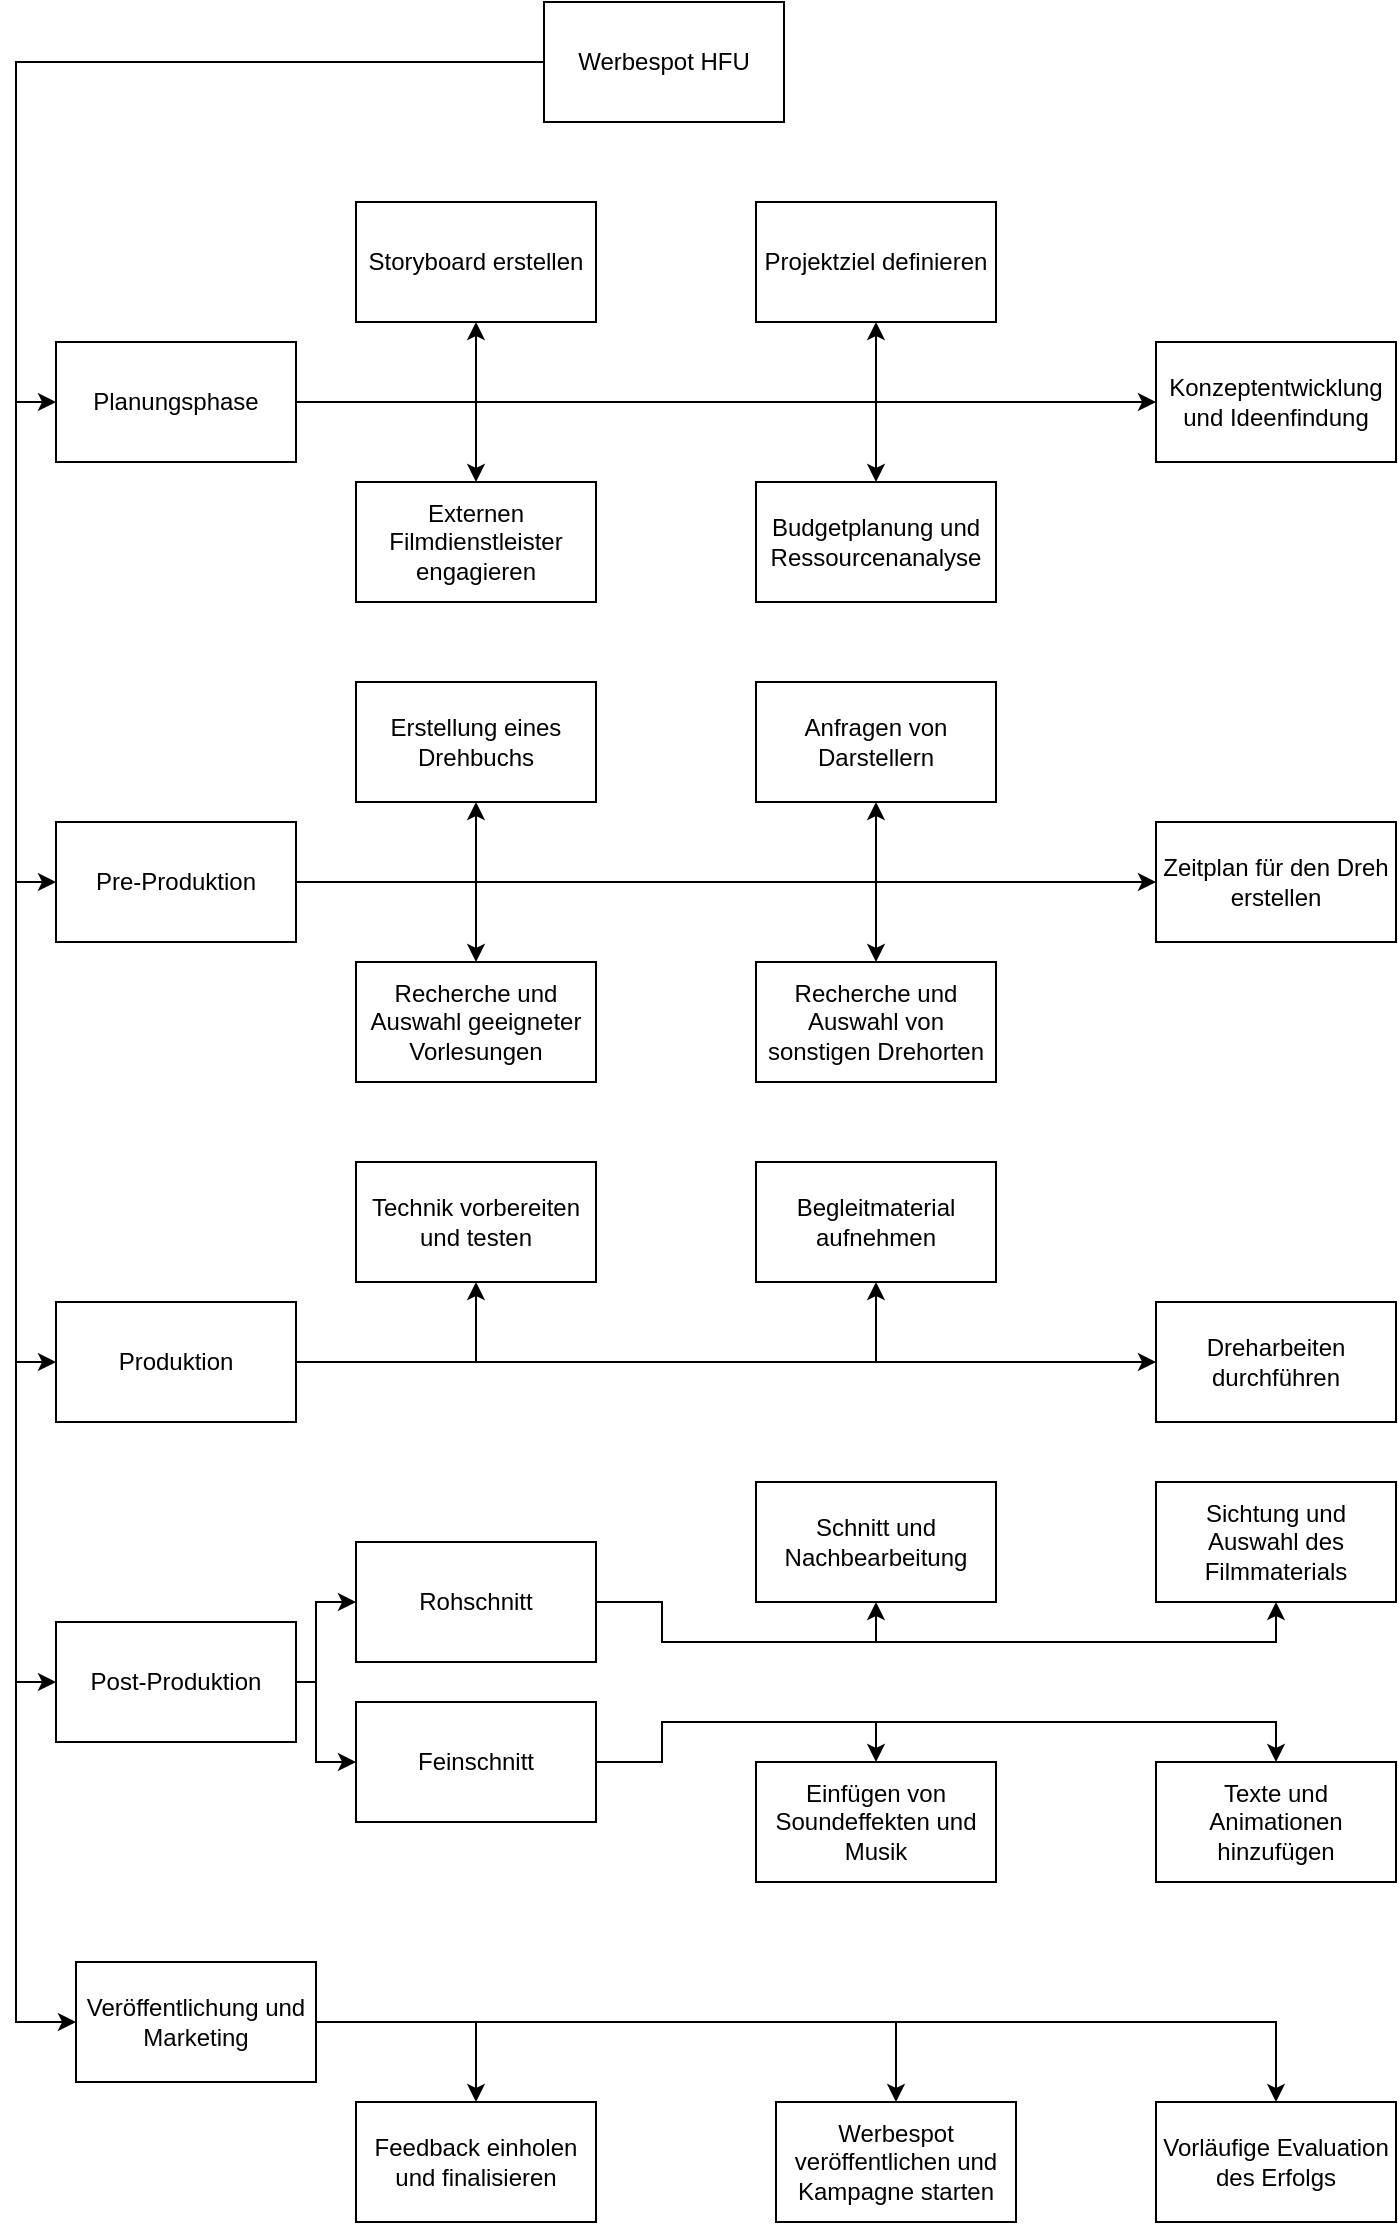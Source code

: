 <mxfile version="25.0.1">
  <diagram name="Seite-1" id="-RkgGW7811Z0LGyBiH7x">
    <mxGraphModel dx="948" dy="960" grid="1" gridSize="10" guides="1" tooltips="1" connect="1" arrows="1" fold="1" page="1" pageScale="1" pageWidth="827" pageHeight="1169" math="0" shadow="0">
      <root>
        <mxCell id="0" />
        <mxCell id="1" parent="0" />
        <mxCell id="VMfmg8et39PvQThMeTDz-4" value="" style="edgeStyle=orthogonalEdgeStyle;rounded=0;orthogonalLoop=1;jettySize=auto;html=1;" edge="1" parent="1" source="VMfmg8et39PvQThMeTDz-1" target="VMfmg8et39PvQThMeTDz-3">
          <mxGeometry relative="1" as="geometry">
            <Array as="points">
              <mxPoint x="30" y="70" />
              <mxPoint x="30" y="240" />
            </Array>
          </mxGeometry>
        </mxCell>
        <mxCell id="VMfmg8et39PvQThMeTDz-6" value="" style="edgeStyle=orthogonalEdgeStyle;rounded=0;orthogonalLoop=1;jettySize=auto;html=1;" edge="1" parent="1" source="VMfmg8et39PvQThMeTDz-1" target="VMfmg8et39PvQThMeTDz-5">
          <mxGeometry relative="1" as="geometry">
            <Array as="points">
              <mxPoint x="30" y="70" />
              <mxPoint x="30" y="480" />
            </Array>
          </mxGeometry>
        </mxCell>
        <mxCell id="VMfmg8et39PvQThMeTDz-8" value="" style="edgeStyle=orthogonalEdgeStyle;rounded=0;orthogonalLoop=1;jettySize=auto;html=1;" edge="1" parent="1" source="VMfmg8et39PvQThMeTDz-1" target="VMfmg8et39PvQThMeTDz-7">
          <mxGeometry relative="1" as="geometry">
            <Array as="points">
              <mxPoint x="30" y="70" />
              <mxPoint x="30" y="720" />
            </Array>
          </mxGeometry>
        </mxCell>
        <mxCell id="VMfmg8et39PvQThMeTDz-10" value="" style="edgeStyle=orthogonalEdgeStyle;rounded=0;orthogonalLoop=1;jettySize=auto;html=1;" edge="1" parent="1" source="VMfmg8et39PvQThMeTDz-1" target="VMfmg8et39PvQThMeTDz-9">
          <mxGeometry relative="1" as="geometry">
            <Array as="points">
              <mxPoint x="30" y="70" />
              <mxPoint x="30" y="880" />
            </Array>
          </mxGeometry>
        </mxCell>
        <mxCell id="VMfmg8et39PvQThMeTDz-12" value="" style="edgeStyle=orthogonalEdgeStyle;rounded=0;orthogonalLoop=1;jettySize=auto;html=1;" edge="1" parent="1" source="VMfmg8et39PvQThMeTDz-1" target="VMfmg8et39PvQThMeTDz-11">
          <mxGeometry relative="1" as="geometry">
            <Array as="points">
              <mxPoint x="30" y="70" />
              <mxPoint x="30" y="1050" />
            </Array>
          </mxGeometry>
        </mxCell>
        <mxCell id="VMfmg8et39PvQThMeTDz-1" value="Werbespot HFU" style="rounded=0;whiteSpace=wrap;html=1;" vertex="1" parent="1">
          <mxGeometry x="294" y="40" width="120" height="60" as="geometry" />
        </mxCell>
        <mxCell id="VMfmg8et39PvQThMeTDz-15" value="" style="edgeStyle=orthogonalEdgeStyle;rounded=0;orthogonalLoop=1;jettySize=auto;html=1;entryX=0.5;entryY=1;entryDx=0;entryDy=0;" edge="1" parent="1" source="VMfmg8et39PvQThMeTDz-3" target="VMfmg8et39PvQThMeTDz-13">
          <mxGeometry relative="1" as="geometry">
            <Array as="points">
              <mxPoint x="460" y="240" />
            </Array>
          </mxGeometry>
        </mxCell>
        <mxCell id="VMfmg8et39PvQThMeTDz-18" value="" style="edgeStyle=orthogonalEdgeStyle;rounded=0;orthogonalLoop=1;jettySize=auto;html=1;entryX=0.5;entryY=0;entryDx=0;entryDy=0;" edge="1" parent="1" source="VMfmg8et39PvQThMeTDz-3" target="VMfmg8et39PvQThMeTDz-17">
          <mxGeometry relative="1" as="geometry">
            <Array as="points">
              <mxPoint x="460" y="240" />
            </Array>
          </mxGeometry>
        </mxCell>
        <mxCell id="VMfmg8et39PvQThMeTDz-20" value="" style="edgeStyle=orthogonalEdgeStyle;rounded=0;orthogonalLoop=1;jettySize=auto;html=1;" edge="1" parent="1" source="VMfmg8et39PvQThMeTDz-3" target="VMfmg8et39PvQThMeTDz-19">
          <mxGeometry relative="1" as="geometry">
            <Array as="points">
              <mxPoint x="260" y="240" />
            </Array>
          </mxGeometry>
        </mxCell>
        <mxCell id="VMfmg8et39PvQThMeTDz-22" value="" style="edgeStyle=orthogonalEdgeStyle;rounded=0;orthogonalLoop=1;jettySize=auto;html=1;" edge="1" parent="1" source="VMfmg8et39PvQThMeTDz-3" target="VMfmg8et39PvQThMeTDz-21">
          <mxGeometry relative="1" as="geometry">
            <Array as="points">
              <mxPoint x="390" y="240" />
              <mxPoint x="390" y="240" />
            </Array>
          </mxGeometry>
        </mxCell>
        <mxCell id="VMfmg8et39PvQThMeTDz-24" value="" style="edgeStyle=orthogonalEdgeStyle;rounded=0;orthogonalLoop=1;jettySize=auto;html=1;exitX=1;exitY=0.5;exitDx=0;exitDy=0;" edge="1" parent="1" source="VMfmg8et39PvQThMeTDz-3" target="VMfmg8et39PvQThMeTDz-23">
          <mxGeometry relative="1" as="geometry">
            <Array as="points">
              <mxPoint x="260" y="240" />
            </Array>
          </mxGeometry>
        </mxCell>
        <mxCell id="VMfmg8et39PvQThMeTDz-3" value="Planungsphase" style="whiteSpace=wrap;html=1;rounded=0;" vertex="1" parent="1">
          <mxGeometry x="50" y="210" width="120" height="60" as="geometry" />
        </mxCell>
        <mxCell id="VMfmg8et39PvQThMeTDz-26" value="" style="edgeStyle=orthogonalEdgeStyle;rounded=0;orthogonalLoop=1;jettySize=auto;html=1;" edge="1" parent="1" source="VMfmg8et39PvQThMeTDz-5" target="VMfmg8et39PvQThMeTDz-25">
          <mxGeometry relative="1" as="geometry">
            <Array as="points">
              <mxPoint x="260" y="480" />
            </Array>
          </mxGeometry>
        </mxCell>
        <mxCell id="VMfmg8et39PvQThMeTDz-29" value="" style="edgeStyle=orthogonalEdgeStyle;rounded=0;orthogonalLoop=1;jettySize=auto;html=1;" edge="1" parent="1" source="VMfmg8et39PvQThMeTDz-5" target="VMfmg8et39PvQThMeTDz-28">
          <mxGeometry relative="1" as="geometry" />
        </mxCell>
        <mxCell id="VMfmg8et39PvQThMeTDz-31" value="" style="edgeStyle=orthogonalEdgeStyle;rounded=0;orthogonalLoop=1;jettySize=auto;html=1;" edge="1" parent="1" source="VMfmg8et39PvQThMeTDz-5" target="VMfmg8et39PvQThMeTDz-30">
          <mxGeometry relative="1" as="geometry" />
        </mxCell>
        <mxCell id="VMfmg8et39PvQThMeTDz-33" value="" style="edgeStyle=orthogonalEdgeStyle;rounded=0;orthogonalLoop=1;jettySize=auto;html=1;" edge="1" parent="1" source="VMfmg8et39PvQThMeTDz-5" target="VMfmg8et39PvQThMeTDz-32">
          <mxGeometry relative="1" as="geometry" />
        </mxCell>
        <mxCell id="VMfmg8et39PvQThMeTDz-35" value="" style="edgeStyle=orthogonalEdgeStyle;rounded=0;orthogonalLoop=1;jettySize=auto;html=1;" edge="1" parent="1" source="VMfmg8et39PvQThMeTDz-5" target="VMfmg8et39PvQThMeTDz-34">
          <mxGeometry relative="1" as="geometry" />
        </mxCell>
        <mxCell id="VMfmg8et39PvQThMeTDz-5" value="Pre-Produktion" style="rounded=0;whiteSpace=wrap;html=1;" vertex="1" parent="1">
          <mxGeometry x="50" y="450" width="120" height="60" as="geometry" />
        </mxCell>
        <mxCell id="VMfmg8et39PvQThMeTDz-37" value="" style="edgeStyle=orthogonalEdgeStyle;rounded=0;orthogonalLoop=1;jettySize=auto;html=1;" edge="1" parent="1" source="VMfmg8et39PvQThMeTDz-7" target="VMfmg8et39PvQThMeTDz-36">
          <mxGeometry relative="1" as="geometry" />
        </mxCell>
        <mxCell id="VMfmg8et39PvQThMeTDz-39" value="" style="edgeStyle=orthogonalEdgeStyle;rounded=0;orthogonalLoop=1;jettySize=auto;html=1;" edge="1" parent="1" source="VMfmg8et39PvQThMeTDz-7" target="VMfmg8et39PvQThMeTDz-38">
          <mxGeometry relative="1" as="geometry" />
        </mxCell>
        <mxCell id="VMfmg8et39PvQThMeTDz-41" value="" style="edgeStyle=orthogonalEdgeStyle;rounded=0;orthogonalLoop=1;jettySize=auto;html=1;" edge="1" parent="1" source="VMfmg8et39PvQThMeTDz-7" target="VMfmg8et39PvQThMeTDz-40">
          <mxGeometry relative="1" as="geometry" />
        </mxCell>
        <mxCell id="VMfmg8et39PvQThMeTDz-7" value="Produktion" style="whiteSpace=wrap;html=1;rounded=0;" vertex="1" parent="1">
          <mxGeometry x="50" y="690" width="120" height="60" as="geometry" />
        </mxCell>
        <mxCell id="VMfmg8et39PvQThMeTDz-50" value="" style="edgeStyle=orthogonalEdgeStyle;rounded=0;orthogonalLoop=1;jettySize=auto;html=1;" edge="1" parent="1" source="VMfmg8et39PvQThMeTDz-9" target="VMfmg8et39PvQThMeTDz-48">
          <mxGeometry relative="1" as="geometry">
            <Array as="points">
              <mxPoint x="180" y="880" />
              <mxPoint x="180" y="840" />
            </Array>
          </mxGeometry>
        </mxCell>
        <mxCell id="VMfmg8et39PvQThMeTDz-52" value="" style="edgeStyle=orthogonalEdgeStyle;rounded=0;orthogonalLoop=1;jettySize=auto;html=1;" edge="1" parent="1" source="VMfmg8et39PvQThMeTDz-9" target="VMfmg8et39PvQThMeTDz-51">
          <mxGeometry relative="1" as="geometry">
            <Array as="points">
              <mxPoint x="180" y="880" />
              <mxPoint x="180" y="920" />
            </Array>
          </mxGeometry>
        </mxCell>
        <mxCell id="VMfmg8et39PvQThMeTDz-9" value="Post-Produktion" style="rounded=0;whiteSpace=wrap;html=1;" vertex="1" parent="1">
          <mxGeometry x="50" y="850" width="120" height="60" as="geometry" />
        </mxCell>
        <mxCell id="VMfmg8et39PvQThMeTDz-58" value="" style="edgeStyle=orthogonalEdgeStyle;rounded=0;orthogonalLoop=1;jettySize=auto;html=1;" edge="1" parent="1" source="VMfmg8et39PvQThMeTDz-11" target="VMfmg8et39PvQThMeTDz-57">
          <mxGeometry relative="1" as="geometry" />
        </mxCell>
        <mxCell id="VMfmg8et39PvQThMeTDz-60" value="" style="edgeStyle=orthogonalEdgeStyle;rounded=0;orthogonalLoop=1;jettySize=auto;html=1;" edge="1" parent="1" source="VMfmg8et39PvQThMeTDz-11" target="VMfmg8et39PvQThMeTDz-59">
          <mxGeometry relative="1" as="geometry" />
        </mxCell>
        <mxCell id="VMfmg8et39PvQThMeTDz-62" value="" style="edgeStyle=orthogonalEdgeStyle;rounded=0;orthogonalLoop=1;jettySize=auto;html=1;" edge="1" parent="1" source="VMfmg8et39PvQThMeTDz-11" target="VMfmg8et39PvQThMeTDz-61">
          <mxGeometry relative="1" as="geometry" />
        </mxCell>
        <mxCell id="VMfmg8et39PvQThMeTDz-11" value="Veröffentlichung und Marketing" style="rounded=0;whiteSpace=wrap;html=1;" vertex="1" parent="1">
          <mxGeometry x="60" y="1020" width="120" height="60" as="geometry" />
        </mxCell>
        <mxCell id="VMfmg8et39PvQThMeTDz-13" value="Projektziel definieren" style="whiteSpace=wrap;html=1;rounded=0;" vertex="1" parent="1">
          <mxGeometry x="400" y="140" width="120" height="60" as="geometry" />
        </mxCell>
        <mxCell id="VMfmg8et39PvQThMeTDz-17" value="Budgetplanung und Ressourcenanalyse" style="whiteSpace=wrap;html=1;rounded=0;" vertex="1" parent="1">
          <mxGeometry x="400" y="280" width="120" height="60" as="geometry" />
        </mxCell>
        <mxCell id="VMfmg8et39PvQThMeTDz-19" value="Externen Filmdienstleister engagieren" style="whiteSpace=wrap;html=1;rounded=0;" vertex="1" parent="1">
          <mxGeometry x="200" y="280" width="120" height="60" as="geometry" />
        </mxCell>
        <mxCell id="VMfmg8et39PvQThMeTDz-21" value="Konzeptentwicklung und Ideenfindung" style="whiteSpace=wrap;html=1;rounded=0;" vertex="1" parent="1">
          <mxGeometry x="600" y="210" width="120" height="60" as="geometry" />
        </mxCell>
        <mxCell id="VMfmg8et39PvQThMeTDz-23" value="Storyboard erstellen" style="whiteSpace=wrap;html=1;rounded=0;" vertex="1" parent="1">
          <mxGeometry x="200" y="140" width="120" height="60" as="geometry" />
        </mxCell>
        <mxCell id="VMfmg8et39PvQThMeTDz-25" value="Erstellung eines Drehbuchs" style="whiteSpace=wrap;html=1;rounded=0;" vertex="1" parent="1">
          <mxGeometry x="200" y="380" width="120" height="60" as="geometry" />
        </mxCell>
        <mxCell id="VMfmg8et39PvQThMeTDz-28" value="Recherche und Auswahl geeigneter Vorlesungen" style="whiteSpace=wrap;html=1;rounded=0;" vertex="1" parent="1">
          <mxGeometry x="200" y="520" width="120" height="60" as="geometry" />
        </mxCell>
        <mxCell id="VMfmg8et39PvQThMeTDz-30" value="Anfragen von Darstellern" style="whiteSpace=wrap;html=1;rounded=0;" vertex="1" parent="1">
          <mxGeometry x="400" y="380" width="120" height="60" as="geometry" />
        </mxCell>
        <mxCell id="VMfmg8et39PvQThMeTDz-32" value="Recherche und Auswahl von sonstigen Drehorten" style="whiteSpace=wrap;html=1;rounded=0;" vertex="1" parent="1">
          <mxGeometry x="400" y="520" width="120" height="60" as="geometry" />
        </mxCell>
        <mxCell id="VMfmg8et39PvQThMeTDz-34" value="Zeitplan für den Dreh erstellen" style="whiteSpace=wrap;html=1;rounded=0;" vertex="1" parent="1">
          <mxGeometry x="600" y="450" width="120" height="60" as="geometry" />
        </mxCell>
        <mxCell id="VMfmg8et39PvQThMeTDz-36" value="Technik vorbereiten und testen" style="whiteSpace=wrap;html=1;rounded=0;" vertex="1" parent="1">
          <mxGeometry x="200" y="620" width="120" height="60" as="geometry" />
        </mxCell>
        <mxCell id="VMfmg8et39PvQThMeTDz-38" value="Dreharbeiten durchführen" style="whiteSpace=wrap;html=1;rounded=0;" vertex="1" parent="1">
          <mxGeometry x="600" y="690" width="120" height="60" as="geometry" />
        </mxCell>
        <mxCell id="VMfmg8et39PvQThMeTDz-40" value="Begleitmaterial aufnehmen" style="whiteSpace=wrap;html=1;rounded=0;" vertex="1" parent="1">
          <mxGeometry x="400" y="620" width="120" height="60" as="geometry" />
        </mxCell>
        <mxCell id="VMfmg8et39PvQThMeTDz-42" value="Sichtung und Auswahl des Filmmaterials" style="rounded=0;whiteSpace=wrap;html=1;" vertex="1" parent="1">
          <mxGeometry x="600" y="780" width="120" height="60" as="geometry" />
        </mxCell>
        <mxCell id="VMfmg8et39PvQThMeTDz-44" value="Schnitt und Nachbearbeitung" style="whiteSpace=wrap;html=1;rounded=0;" vertex="1" parent="1">
          <mxGeometry x="400" y="780" width="120" height="60" as="geometry" />
        </mxCell>
        <mxCell id="VMfmg8et39PvQThMeTDz-46" value="Einfügen von Soundeffekten und Musik" style="whiteSpace=wrap;html=1;rounded=0;" vertex="1" parent="1">
          <mxGeometry x="400" y="920" width="120" height="60" as="geometry" />
        </mxCell>
        <mxCell id="VMfmg8et39PvQThMeTDz-56" style="edgeStyle=orthogonalEdgeStyle;rounded=0;orthogonalLoop=1;jettySize=auto;html=1;exitX=1;exitY=0.5;exitDx=0;exitDy=0;entryX=0.5;entryY=1;entryDx=0;entryDy=0;" edge="1" parent="1" source="VMfmg8et39PvQThMeTDz-48" target="VMfmg8et39PvQThMeTDz-44">
          <mxGeometry relative="1" as="geometry">
            <Array as="points">
              <mxPoint x="353" y="860" />
              <mxPoint x="460" y="860" />
            </Array>
          </mxGeometry>
        </mxCell>
        <mxCell id="VMfmg8et39PvQThMeTDz-63" style="edgeStyle=orthogonalEdgeStyle;rounded=0;orthogonalLoop=1;jettySize=auto;html=1;exitX=1;exitY=0.5;exitDx=0;exitDy=0;entryX=0.5;entryY=1;entryDx=0;entryDy=0;" edge="1" parent="1" source="VMfmg8et39PvQThMeTDz-48" target="VMfmg8et39PvQThMeTDz-42">
          <mxGeometry relative="1" as="geometry">
            <Array as="points">
              <mxPoint x="353" y="860" />
              <mxPoint x="660" y="860" />
            </Array>
          </mxGeometry>
        </mxCell>
        <mxCell id="VMfmg8et39PvQThMeTDz-48" value="Rohschnitt" style="whiteSpace=wrap;html=1;rounded=0;" vertex="1" parent="1">
          <mxGeometry x="200" y="810" width="120" height="60" as="geometry" />
        </mxCell>
        <mxCell id="VMfmg8et39PvQThMeTDz-64" style="edgeStyle=orthogonalEdgeStyle;rounded=0;orthogonalLoop=1;jettySize=auto;html=1;exitX=1;exitY=0.5;exitDx=0;exitDy=0;entryX=0.5;entryY=0;entryDx=0;entryDy=0;" edge="1" parent="1" source="VMfmg8et39PvQThMeTDz-51" target="VMfmg8et39PvQThMeTDz-46">
          <mxGeometry relative="1" as="geometry">
            <Array as="points">
              <mxPoint x="353" y="900" />
              <mxPoint x="460" y="900" />
            </Array>
          </mxGeometry>
        </mxCell>
        <mxCell id="VMfmg8et39PvQThMeTDz-65" style="edgeStyle=orthogonalEdgeStyle;rounded=0;orthogonalLoop=1;jettySize=auto;html=1;exitX=1;exitY=0.5;exitDx=0;exitDy=0;entryX=0.5;entryY=0;entryDx=0;entryDy=0;" edge="1" parent="1" source="VMfmg8et39PvQThMeTDz-51" target="VMfmg8et39PvQThMeTDz-54">
          <mxGeometry relative="1" as="geometry">
            <Array as="points">
              <mxPoint x="353" y="900" />
              <mxPoint x="660" y="900" />
            </Array>
          </mxGeometry>
        </mxCell>
        <mxCell id="VMfmg8et39PvQThMeTDz-51" value="Feinschnitt" style="whiteSpace=wrap;html=1;rounded=0;" vertex="1" parent="1">
          <mxGeometry x="200" y="890" width="120" height="60" as="geometry" />
        </mxCell>
        <mxCell id="VMfmg8et39PvQThMeTDz-54" value="Texte und Animationen hinzufügen" style="whiteSpace=wrap;html=1;rounded=0;" vertex="1" parent="1">
          <mxGeometry x="600" y="920" width="120" height="60" as="geometry" />
        </mxCell>
        <mxCell id="VMfmg8et39PvQThMeTDz-57" value="Feedback einholen und finalisieren" style="whiteSpace=wrap;html=1;rounded=0;" vertex="1" parent="1">
          <mxGeometry x="200" y="1090" width="120" height="60" as="geometry" />
        </mxCell>
        <mxCell id="VMfmg8et39PvQThMeTDz-59" value="Werbespot veröffentlichen und Kampagne starten" style="whiteSpace=wrap;html=1;rounded=0;" vertex="1" parent="1">
          <mxGeometry x="410" y="1090" width="120" height="60" as="geometry" />
        </mxCell>
        <mxCell id="VMfmg8et39PvQThMeTDz-61" value="Vorläufige Evaluation des Erfolgs" style="whiteSpace=wrap;html=1;rounded=0;" vertex="1" parent="1">
          <mxGeometry x="600" y="1090" width="120" height="60" as="geometry" />
        </mxCell>
      </root>
    </mxGraphModel>
  </diagram>
</mxfile>
